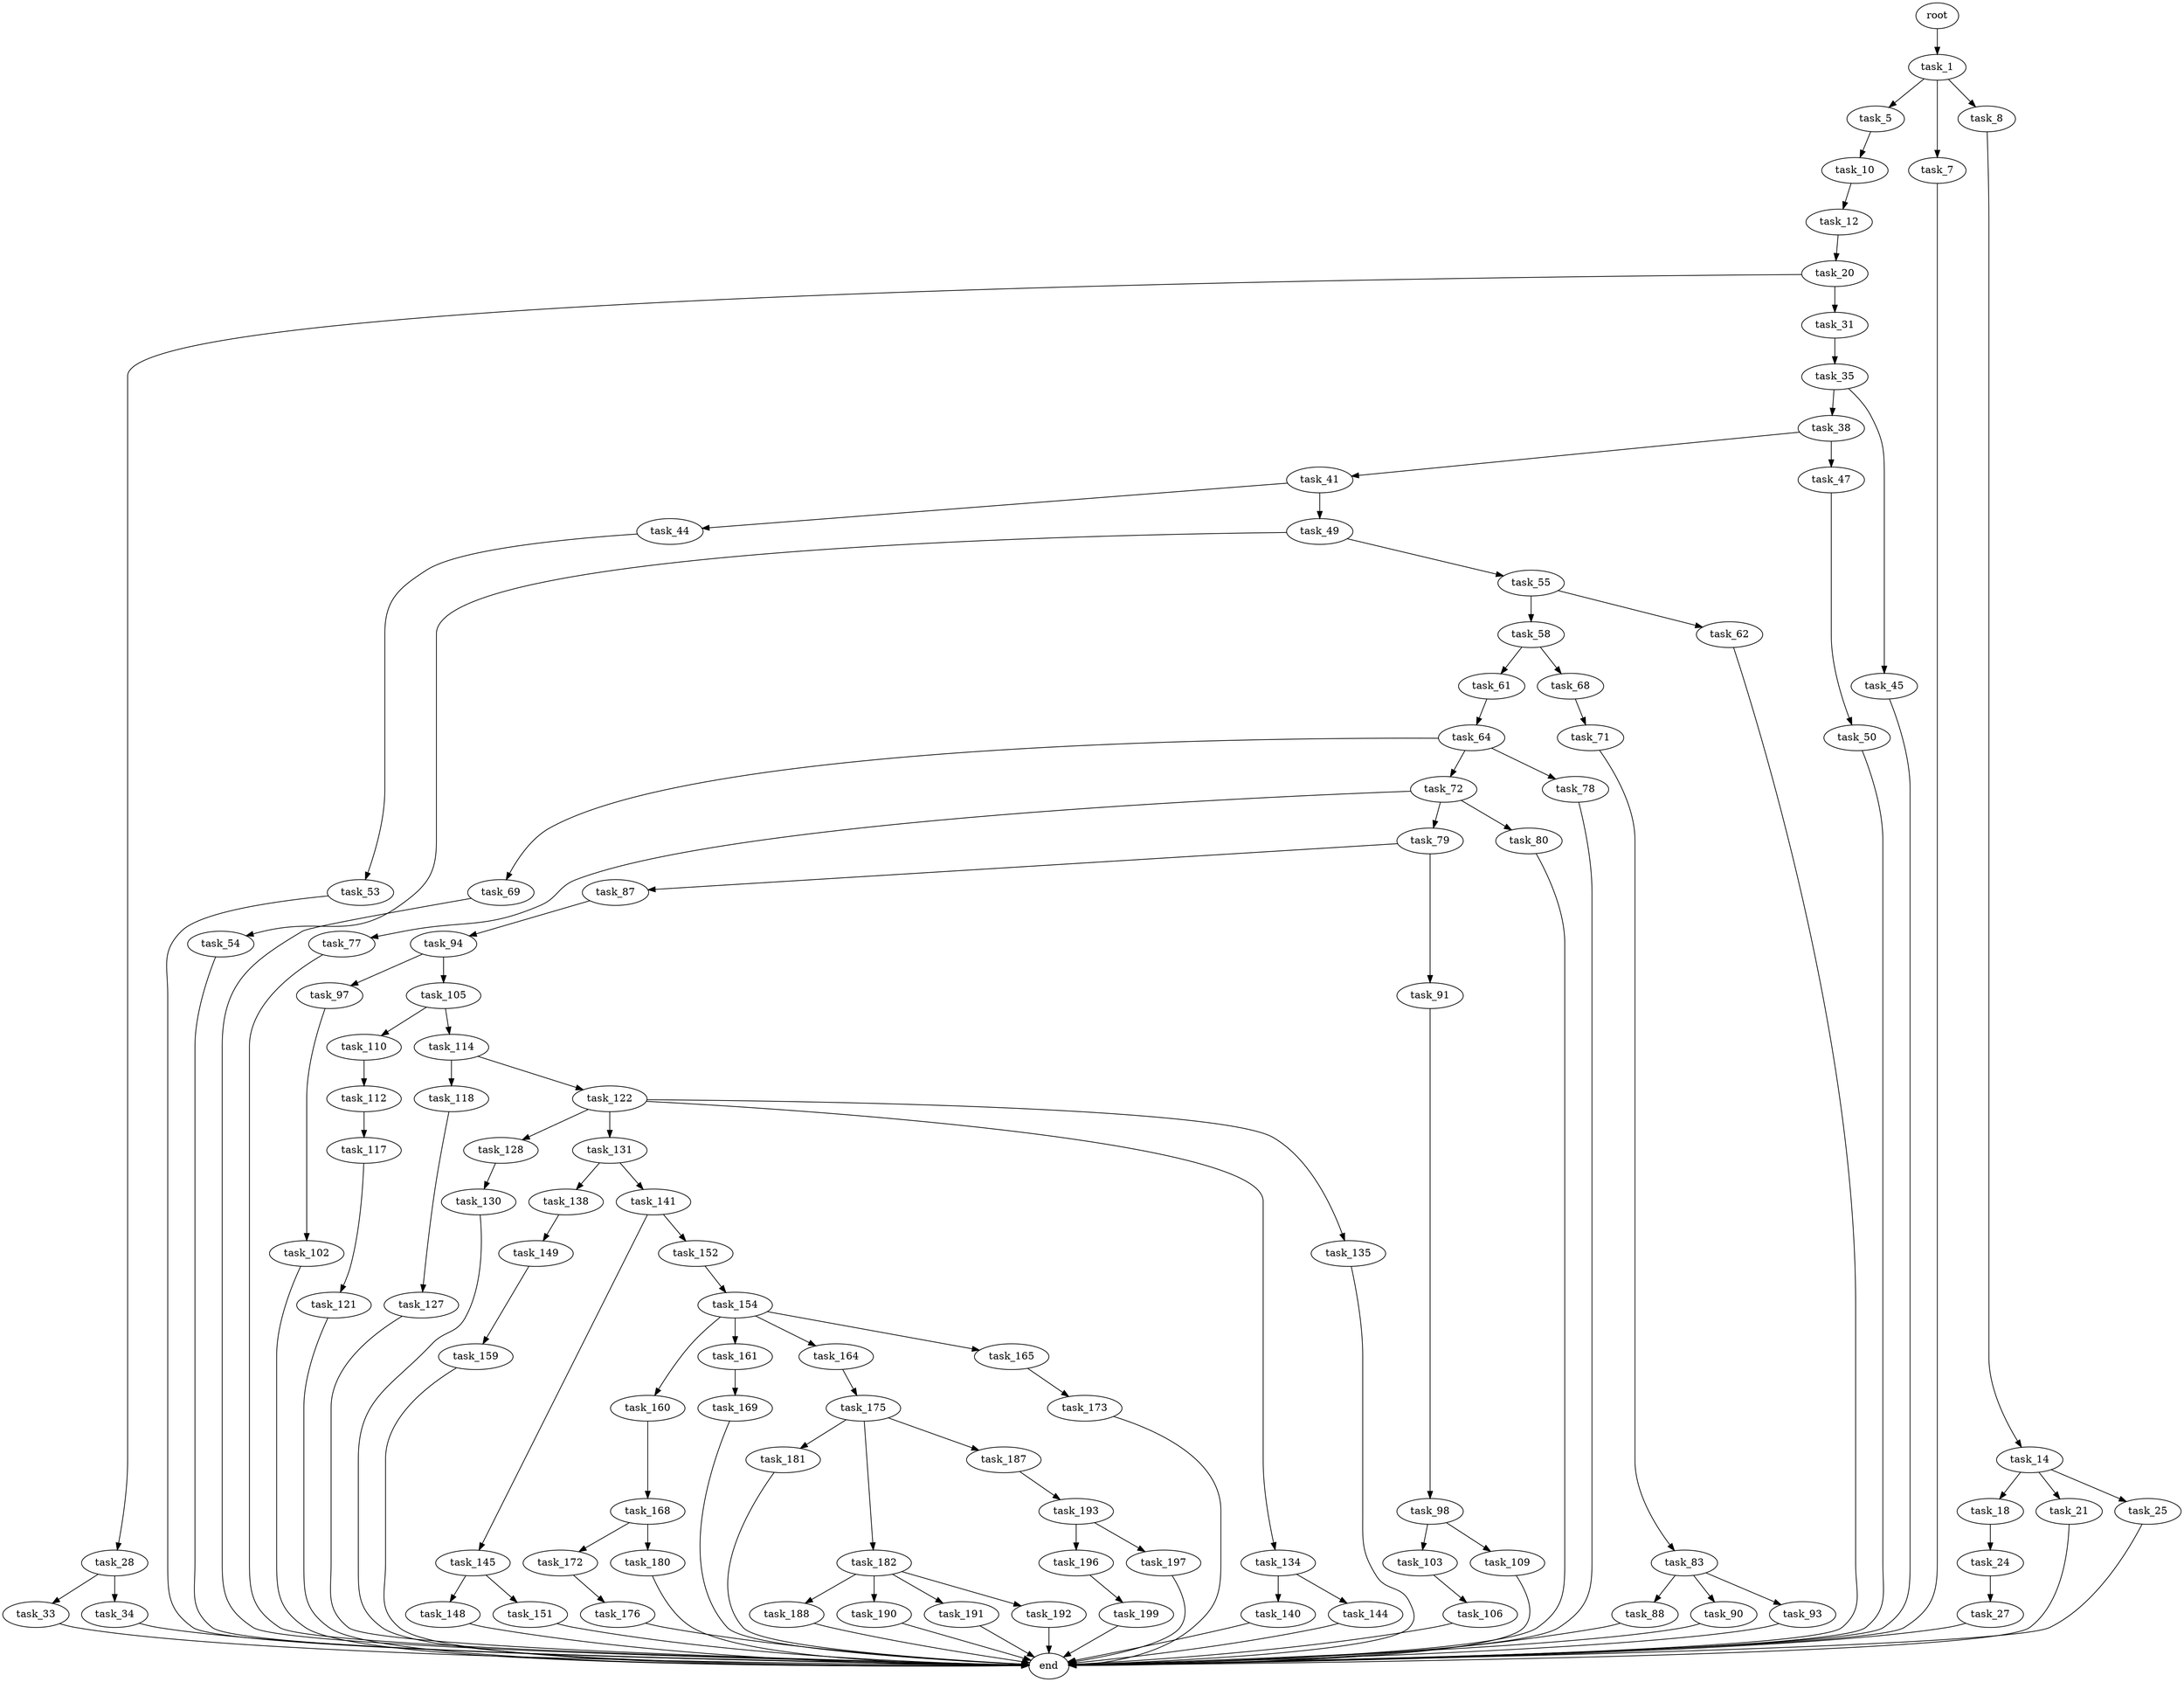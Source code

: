 digraph G {
  root [size="0.000000"];
  task_1 [size="134217728000.000000"];
  task_5 [size="212755068084.000000"];
  task_7 [size="68719476736.000000"];
  task_8 [size="39987025209.000000"];
  task_10 [size="134217728000.000000"];
  end [size="0.000000"];
  task_14 [size="1425866780091.000000"];
  task_12 [size="8589934592.000000"];
  task_20 [size="8589934592.000000"];
  task_18 [size="13160878780.000000"];
  task_21 [size="148795266297.000000"];
  task_25 [size="84220944570.000000"];
  task_24 [size="8476733438.000000"];
  task_28 [size="12145891512.000000"];
  task_31 [size="134217728000.000000"];
  task_27 [size="3888353516.000000"];
  task_33 [size="368293445632.000000"];
  task_34 [size="1423222741.000000"];
  task_35 [size="134217728000.000000"];
  task_38 [size="281229064584.000000"];
  task_45 [size="231928233984.000000"];
  task_41 [size="595595658140.000000"];
  task_47 [size="368293445632.000000"];
  task_44 [size="14712664169.000000"];
  task_49 [size="782757789696.000000"];
  task_53 [size="42722933275.000000"];
  task_50 [size="382086252239.000000"];
  task_54 [size="549755813888.000000"];
  task_55 [size="25281324334.000000"];
  task_58 [size="368293445632.000000"];
  task_62 [size="52556455248.000000"];
  task_61 [size="544661424440.000000"];
  task_68 [size="613157939053.000000"];
  task_64 [size="53362875416.000000"];
  task_69 [size="39092466746.000000"];
  task_72 [size="231928233984.000000"];
  task_78 [size="706219903.000000"];
  task_71 [size="12713109252.000000"];
  task_83 [size="14087047072.000000"];
  task_77 [size="24733120402.000000"];
  task_79 [size="231928233984.000000"];
  task_80 [size="28991029248.000000"];
  task_87 [size="17336600428.000000"];
  task_91 [size="293220547.000000"];
  task_88 [size="1406425181.000000"];
  task_90 [size="134217728000.000000"];
  task_93 [size="306084025868.000000"];
  task_94 [size="68719476736.000000"];
  task_98 [size="6998522385.000000"];
  task_97 [size="8589934592.000000"];
  task_105 [size="512537224940.000000"];
  task_102 [size="247222262706.000000"];
  task_103 [size="93362467776.000000"];
  task_109 [size="18494141229.000000"];
  task_106 [size="107259845745.000000"];
  task_110 [size="368293445632.000000"];
  task_114 [size="10342476862.000000"];
  task_112 [size="19441088762.000000"];
  task_117 [size="368293445632.000000"];
  task_118 [size="230815941211.000000"];
  task_122 [size="16674658900.000000"];
  task_121 [size="25691019677.000000"];
  task_127 [size="611216588790.000000"];
  task_128 [size="29509812184.000000"];
  task_131 [size="134217728000.000000"];
  task_134 [size="368293445632.000000"];
  task_135 [size="8881623931.000000"];
  task_130 [size="68719476736.000000"];
  task_138 [size="549755813888.000000"];
  task_141 [size="792630603.000000"];
  task_140 [size="549755813888.000000"];
  task_144 [size="134217728000.000000"];
  task_149 [size="7183366828.000000"];
  task_145 [size="368293445632.000000"];
  task_152 [size="28991029248.000000"];
  task_148 [size="1096007228.000000"];
  task_151 [size="231928233984.000000"];
  task_159 [size="33356409303.000000"];
  task_154 [size="28991029248.000000"];
  task_160 [size="894807215.000000"];
  task_161 [size="4439979481.000000"];
  task_164 [size="68719476736.000000"];
  task_165 [size="14907111475.000000"];
  task_168 [size="32613929064.000000"];
  task_169 [size="28991029248.000000"];
  task_175 [size="1974424990.000000"];
  task_173 [size="204164501628.000000"];
  task_172 [size="68719476736.000000"];
  task_180 [size="578691703971.000000"];
  task_176 [size="12101195234.000000"];
  task_181 [size="1719948682.000000"];
  task_182 [size="28991029248.000000"];
  task_187 [size="813731618076.000000"];
  task_188 [size="8387245656.000000"];
  task_190 [size="2243745144.000000"];
  task_191 [size="549755813888.000000"];
  task_192 [size="549755813888.000000"];
  task_193 [size="549755813888.000000"];
  task_196 [size="3759435393.000000"];
  task_197 [size="7873098725.000000"];
  task_199 [size="467730826843.000000"];

  root -> task_1 [size="1.000000"];
  task_1 -> task_5 [size="209715200.000000"];
  task_1 -> task_7 [size="209715200.000000"];
  task_1 -> task_8 [size="209715200.000000"];
  task_5 -> task_10 [size="536870912.000000"];
  task_7 -> end [size="1.000000"];
  task_8 -> task_14 [size="838860800.000000"];
  task_10 -> task_12 [size="209715200.000000"];
  task_14 -> task_18 [size="838860800.000000"];
  task_14 -> task_21 [size="838860800.000000"];
  task_14 -> task_25 [size="838860800.000000"];
  task_12 -> task_20 [size="33554432.000000"];
  task_20 -> task_28 [size="33554432.000000"];
  task_20 -> task_31 [size="33554432.000000"];
  task_18 -> task_24 [size="301989888.000000"];
  task_21 -> end [size="1.000000"];
  task_25 -> end [size="1.000000"];
  task_24 -> task_27 [size="209715200.000000"];
  task_28 -> task_33 [size="209715200.000000"];
  task_28 -> task_34 [size="209715200.000000"];
  task_31 -> task_35 [size="209715200.000000"];
  task_27 -> end [size="1.000000"];
  task_33 -> end [size="1.000000"];
  task_34 -> end [size="1.000000"];
  task_35 -> task_38 [size="209715200.000000"];
  task_35 -> task_45 [size="209715200.000000"];
  task_38 -> task_41 [size="536870912.000000"];
  task_38 -> task_47 [size="536870912.000000"];
  task_45 -> end [size="1.000000"];
  task_41 -> task_44 [size="679477248.000000"];
  task_41 -> task_49 [size="679477248.000000"];
  task_47 -> task_50 [size="411041792.000000"];
  task_44 -> task_53 [size="411041792.000000"];
  task_49 -> task_54 [size="679477248.000000"];
  task_49 -> task_55 [size="679477248.000000"];
  task_53 -> end [size="1.000000"];
  task_50 -> end [size="1.000000"];
  task_54 -> end [size="1.000000"];
  task_55 -> task_58 [size="75497472.000000"];
  task_55 -> task_62 [size="75497472.000000"];
  task_58 -> task_61 [size="411041792.000000"];
  task_58 -> task_68 [size="411041792.000000"];
  task_62 -> end [size="1.000000"];
  task_61 -> task_64 [size="411041792.000000"];
  task_68 -> task_71 [size="679477248.000000"];
  task_64 -> task_69 [size="838860800.000000"];
  task_64 -> task_72 [size="838860800.000000"];
  task_64 -> task_78 [size="838860800.000000"];
  task_69 -> end [size="1.000000"];
  task_72 -> task_77 [size="301989888.000000"];
  task_72 -> task_79 [size="301989888.000000"];
  task_72 -> task_80 [size="301989888.000000"];
  task_78 -> end [size="1.000000"];
  task_71 -> task_83 [size="536870912.000000"];
  task_83 -> task_88 [size="301989888.000000"];
  task_83 -> task_90 [size="301989888.000000"];
  task_83 -> task_93 [size="301989888.000000"];
  task_77 -> end [size="1.000000"];
  task_79 -> task_87 [size="301989888.000000"];
  task_79 -> task_91 [size="301989888.000000"];
  task_80 -> end [size="1.000000"];
  task_87 -> task_94 [size="301989888.000000"];
  task_91 -> task_98 [size="33554432.000000"];
  task_88 -> end [size="1.000000"];
  task_90 -> end [size="1.000000"];
  task_93 -> end [size="1.000000"];
  task_94 -> task_97 [size="134217728.000000"];
  task_94 -> task_105 [size="134217728.000000"];
  task_98 -> task_103 [size="301989888.000000"];
  task_98 -> task_109 [size="301989888.000000"];
  task_97 -> task_102 [size="33554432.000000"];
  task_105 -> task_110 [size="536870912.000000"];
  task_105 -> task_114 [size="536870912.000000"];
  task_102 -> end [size="1.000000"];
  task_103 -> task_106 [size="75497472.000000"];
  task_109 -> end [size="1.000000"];
  task_106 -> end [size="1.000000"];
  task_110 -> task_112 [size="411041792.000000"];
  task_114 -> task_118 [size="33554432.000000"];
  task_114 -> task_122 [size="33554432.000000"];
  task_112 -> task_117 [size="838860800.000000"];
  task_117 -> task_121 [size="411041792.000000"];
  task_118 -> task_127 [size="209715200.000000"];
  task_122 -> task_128 [size="75497472.000000"];
  task_122 -> task_131 [size="75497472.000000"];
  task_122 -> task_134 [size="75497472.000000"];
  task_122 -> task_135 [size="75497472.000000"];
  task_121 -> end [size="1.000000"];
  task_127 -> end [size="1.000000"];
  task_128 -> task_130 [size="33554432.000000"];
  task_131 -> task_138 [size="209715200.000000"];
  task_131 -> task_141 [size="209715200.000000"];
  task_134 -> task_140 [size="411041792.000000"];
  task_134 -> task_144 [size="411041792.000000"];
  task_135 -> end [size="1.000000"];
  task_130 -> end [size="1.000000"];
  task_138 -> task_149 [size="536870912.000000"];
  task_141 -> task_145 [size="33554432.000000"];
  task_141 -> task_152 [size="33554432.000000"];
  task_140 -> end [size="1.000000"];
  task_144 -> end [size="1.000000"];
  task_149 -> task_159 [size="134217728.000000"];
  task_145 -> task_148 [size="411041792.000000"];
  task_145 -> task_151 [size="411041792.000000"];
  task_152 -> task_154 [size="75497472.000000"];
  task_148 -> end [size="1.000000"];
  task_151 -> end [size="1.000000"];
  task_159 -> end [size="1.000000"];
  task_154 -> task_160 [size="75497472.000000"];
  task_154 -> task_161 [size="75497472.000000"];
  task_154 -> task_164 [size="75497472.000000"];
  task_154 -> task_165 [size="75497472.000000"];
  task_160 -> task_168 [size="33554432.000000"];
  task_161 -> task_169 [size="209715200.000000"];
  task_164 -> task_175 [size="134217728.000000"];
  task_165 -> task_173 [size="33554432.000000"];
  task_168 -> task_172 [size="134217728.000000"];
  task_168 -> task_180 [size="134217728.000000"];
  task_169 -> end [size="1.000000"];
  task_175 -> task_181 [size="33554432.000000"];
  task_175 -> task_182 [size="33554432.000000"];
  task_175 -> task_187 [size="33554432.000000"];
  task_173 -> end [size="1.000000"];
  task_172 -> task_176 [size="134217728.000000"];
  task_180 -> end [size="1.000000"];
  task_176 -> end [size="1.000000"];
  task_181 -> end [size="1.000000"];
  task_182 -> task_188 [size="75497472.000000"];
  task_182 -> task_190 [size="75497472.000000"];
  task_182 -> task_191 [size="75497472.000000"];
  task_182 -> task_192 [size="75497472.000000"];
  task_187 -> task_193 [size="536870912.000000"];
  task_188 -> end [size="1.000000"];
  task_190 -> end [size="1.000000"];
  task_191 -> end [size="1.000000"];
  task_192 -> end [size="1.000000"];
  task_193 -> task_196 [size="536870912.000000"];
  task_193 -> task_197 [size="536870912.000000"];
  task_196 -> task_199 [size="411041792.000000"];
  task_197 -> end [size="1.000000"];
  task_199 -> end [size="1.000000"];
}
